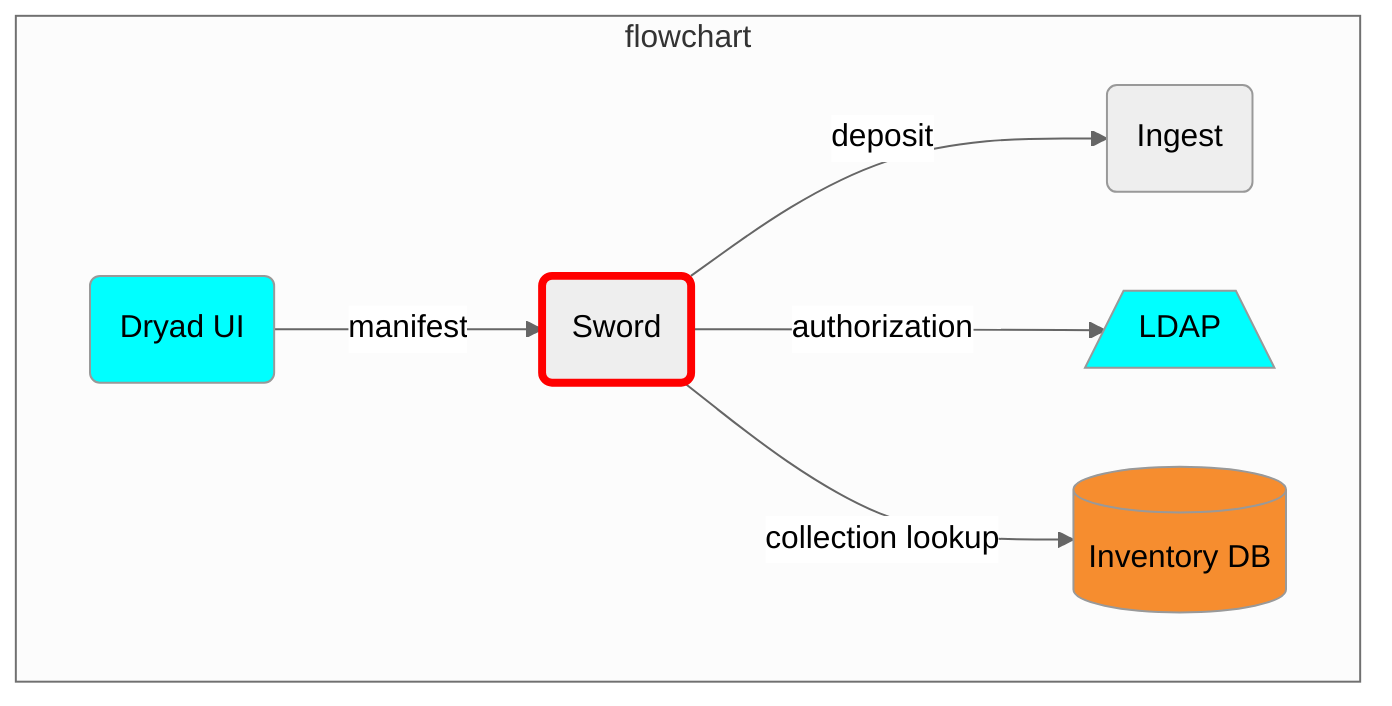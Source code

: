 %%{init: {'theme': 'neutral', 'securityLevel': 'loose', 'themeVariables': {'fontFamily': 'arial'}}}%%
graph TD
  DRYAD(Dryad UI)
  click DRYAD href "https://datadryad.org/" "service link"
  LDAP[/LDAP\]
  SWORD(Sword)
  click SWORD href "https://github.com/CDLUC3/mrt-sword" "source code"
  ING(Ingest)
  click ING href "https://github.com/CDLUC3/mrt-ingest" "source code"
  RDS[(Inventory DB)]

  subgraph flowchart
    DRYAD --> |manifest| SWORD
    SWORD --> |deposit| ING
    SWORD --> |authorization| LDAP
    SWORD --> |collection lookup| RDS
  end
  style LDAP fill:cyan
  style DRYAD fill:cyan
  style SWORD stroke:red,stroke-width:4px
  style RDS fill:#F68D2F